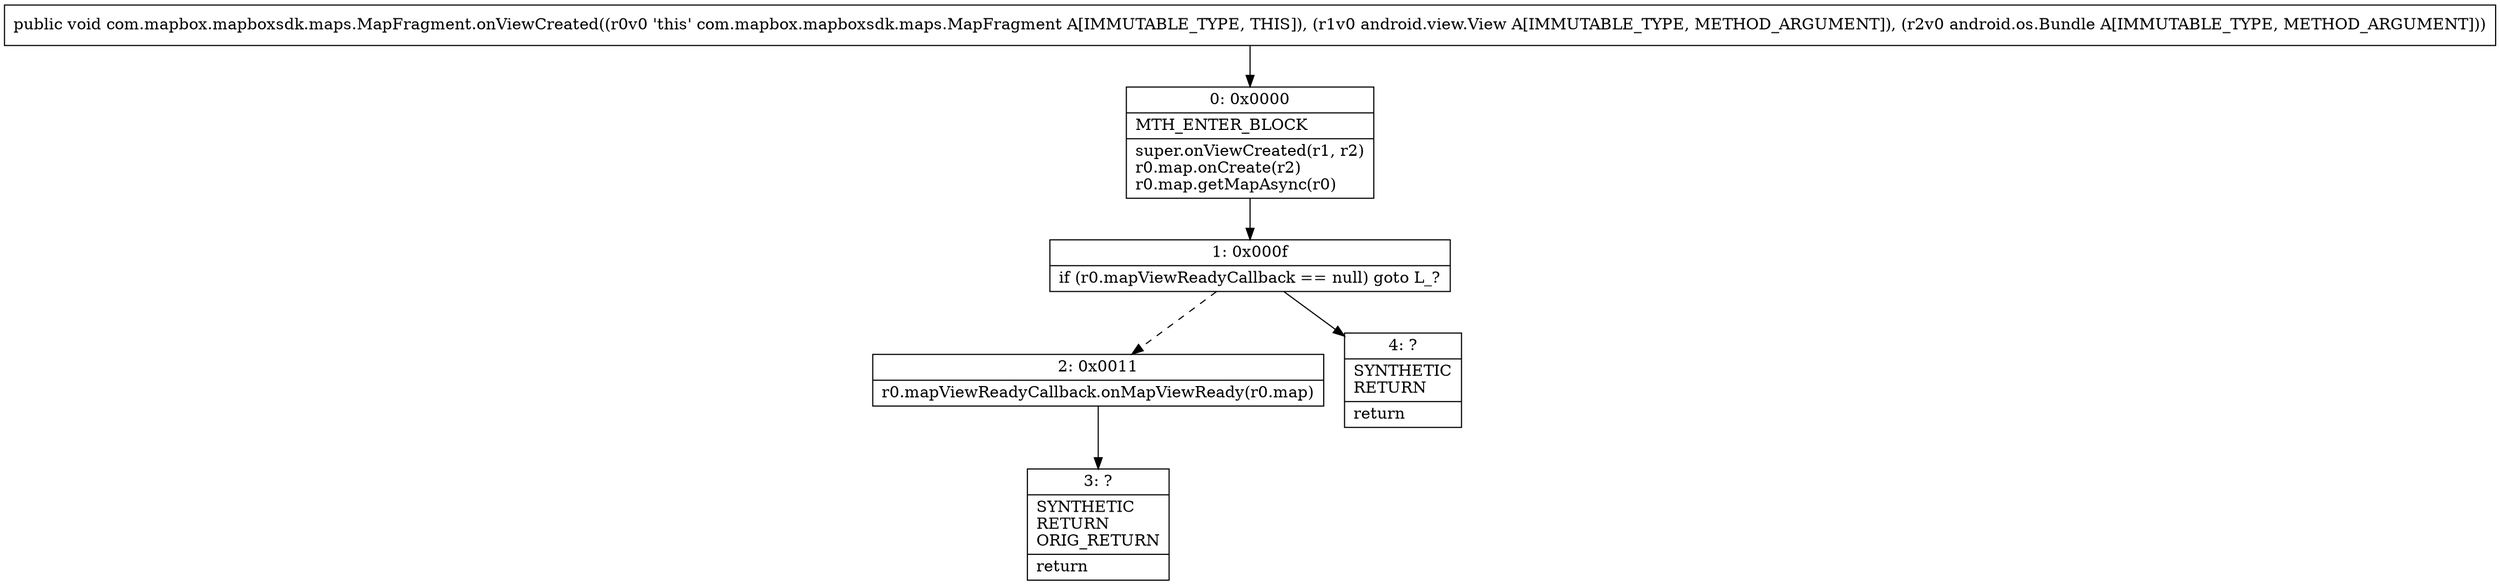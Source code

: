 digraph "CFG forcom.mapbox.mapboxsdk.maps.MapFragment.onViewCreated(Landroid\/view\/View;Landroid\/os\/Bundle;)V" {
Node_0 [shape=record,label="{0\:\ 0x0000|MTH_ENTER_BLOCK\l|super.onViewCreated(r1, r2)\lr0.map.onCreate(r2)\lr0.map.getMapAsync(r0)\l}"];
Node_1 [shape=record,label="{1\:\ 0x000f|if (r0.mapViewReadyCallback == null) goto L_?\l}"];
Node_2 [shape=record,label="{2\:\ 0x0011|r0.mapViewReadyCallback.onMapViewReady(r0.map)\l}"];
Node_3 [shape=record,label="{3\:\ ?|SYNTHETIC\lRETURN\lORIG_RETURN\l|return\l}"];
Node_4 [shape=record,label="{4\:\ ?|SYNTHETIC\lRETURN\l|return\l}"];
MethodNode[shape=record,label="{public void com.mapbox.mapboxsdk.maps.MapFragment.onViewCreated((r0v0 'this' com.mapbox.mapboxsdk.maps.MapFragment A[IMMUTABLE_TYPE, THIS]), (r1v0 android.view.View A[IMMUTABLE_TYPE, METHOD_ARGUMENT]), (r2v0 android.os.Bundle A[IMMUTABLE_TYPE, METHOD_ARGUMENT])) }"];
MethodNode -> Node_0;
Node_0 -> Node_1;
Node_1 -> Node_2[style=dashed];
Node_1 -> Node_4;
Node_2 -> Node_3;
}

